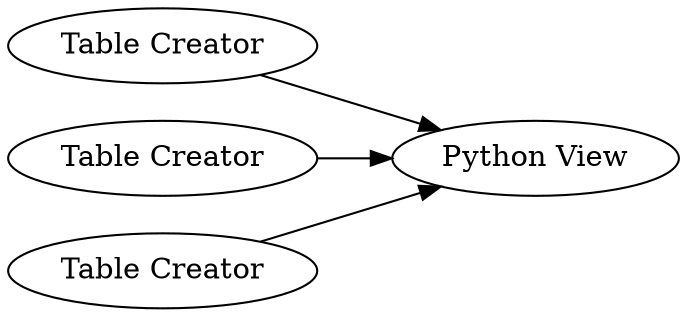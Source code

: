 digraph {
	4 -> 1
	3 -> 1
	2 -> 1
	1 [label="Python View"]
	4 [label="Table Creator"]
	3 [label="Table Creator"]
	2 [label="Table Creator"]
	rankdir=LR
}

